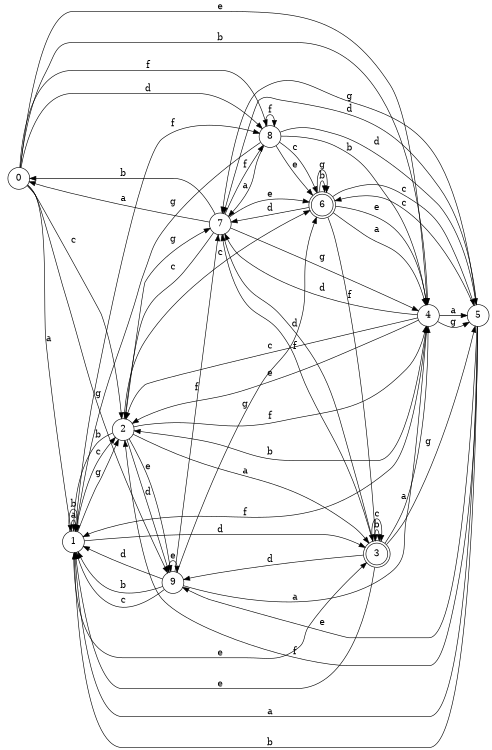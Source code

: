 digraph n8_6 {
__start0 [label="" shape="none"];

rankdir=LR;
size="8,5";

s0 [style="filled", color="black", fillcolor="white" shape="circle", label="0"];
s1 [style="filled", color="black", fillcolor="white" shape="circle", label="1"];
s2 [style="filled", color="black", fillcolor="white" shape="circle", label="2"];
s3 [style="rounded,filled", color="black", fillcolor="white" shape="doublecircle", label="3"];
s4 [style="filled", color="black", fillcolor="white" shape="circle", label="4"];
s5 [style="filled", color="black", fillcolor="white" shape="circle", label="5"];
s6 [style="rounded,filled", color="black", fillcolor="white" shape="doublecircle", label="6"];
s7 [style="filled", color="black", fillcolor="white" shape="circle", label="7"];
s8 [style="filled", color="black", fillcolor="white" shape="circle", label="8"];
s9 [style="filled", color="black", fillcolor="white" shape="circle", label="9"];
s0 -> s1 [label="a"];
s0 -> s4 [label="b"];
s0 -> s2 [label="c"];
s0 -> s8 [label="d"];
s0 -> s4 [label="e"];
s0 -> s8 [label="f"];
s0 -> s9 [label="g"];
s1 -> s1 [label="a"];
s1 -> s1 [label="b"];
s1 -> s2 [label="c"];
s1 -> s3 [label="d"];
s1 -> s3 [label="e"];
s1 -> s8 [label="f"];
s1 -> s2 [label="g"];
s2 -> s3 [label="a"];
s2 -> s1 [label="b"];
s2 -> s6 [label="c"];
s2 -> s9 [label="d"];
s2 -> s9 [label="e"];
s2 -> s4 [label="f"];
s2 -> s7 [label="g"];
s3 -> s4 [label="a"];
s3 -> s3 [label="b"];
s3 -> s3 [label="c"];
s3 -> s9 [label="d"];
s3 -> s1 [label="e"];
s3 -> s7 [label="f"];
s3 -> s5 [label="g"];
s4 -> s5 [label="a"];
s4 -> s2 [label="b"];
s4 -> s2 [label="c"];
s4 -> s7 [label="d"];
s4 -> s2 [label="e"];
s4 -> s1 [label="f"];
s4 -> s5 [label="g"];
s5 -> s1 [label="a"];
s5 -> s1 [label="b"];
s5 -> s6 [label="c"];
s5 -> s7 [label="d"];
s5 -> s9 [label="e"];
s5 -> s2 [label="f"];
s5 -> s7 [label="g"];
s6 -> s4 [label="a"];
s6 -> s6 [label="b"];
s6 -> s5 [label="c"];
s6 -> s7 [label="d"];
s6 -> s4 [label="e"];
s6 -> s3 [label="f"];
s6 -> s6 [label="g"];
s7 -> s0 [label="a"];
s7 -> s0 [label="b"];
s7 -> s2 [label="c"];
s7 -> s3 [label="d"];
s7 -> s6 [label="e"];
s7 -> s8 [label="f"];
s7 -> s4 [label="g"];
s8 -> s7 [label="a"];
s8 -> s4 [label="b"];
s8 -> s6 [label="c"];
s8 -> s5 [label="d"];
s8 -> s6 [label="e"];
s8 -> s8 [label="f"];
s8 -> s1 [label="g"];
s9 -> s4 [label="a"];
s9 -> s1 [label="b"];
s9 -> s1 [label="c"];
s9 -> s1 [label="d"];
s9 -> s9 [label="e"];
s9 -> s7 [label="f"];
s9 -> s6 [label="g"];

}